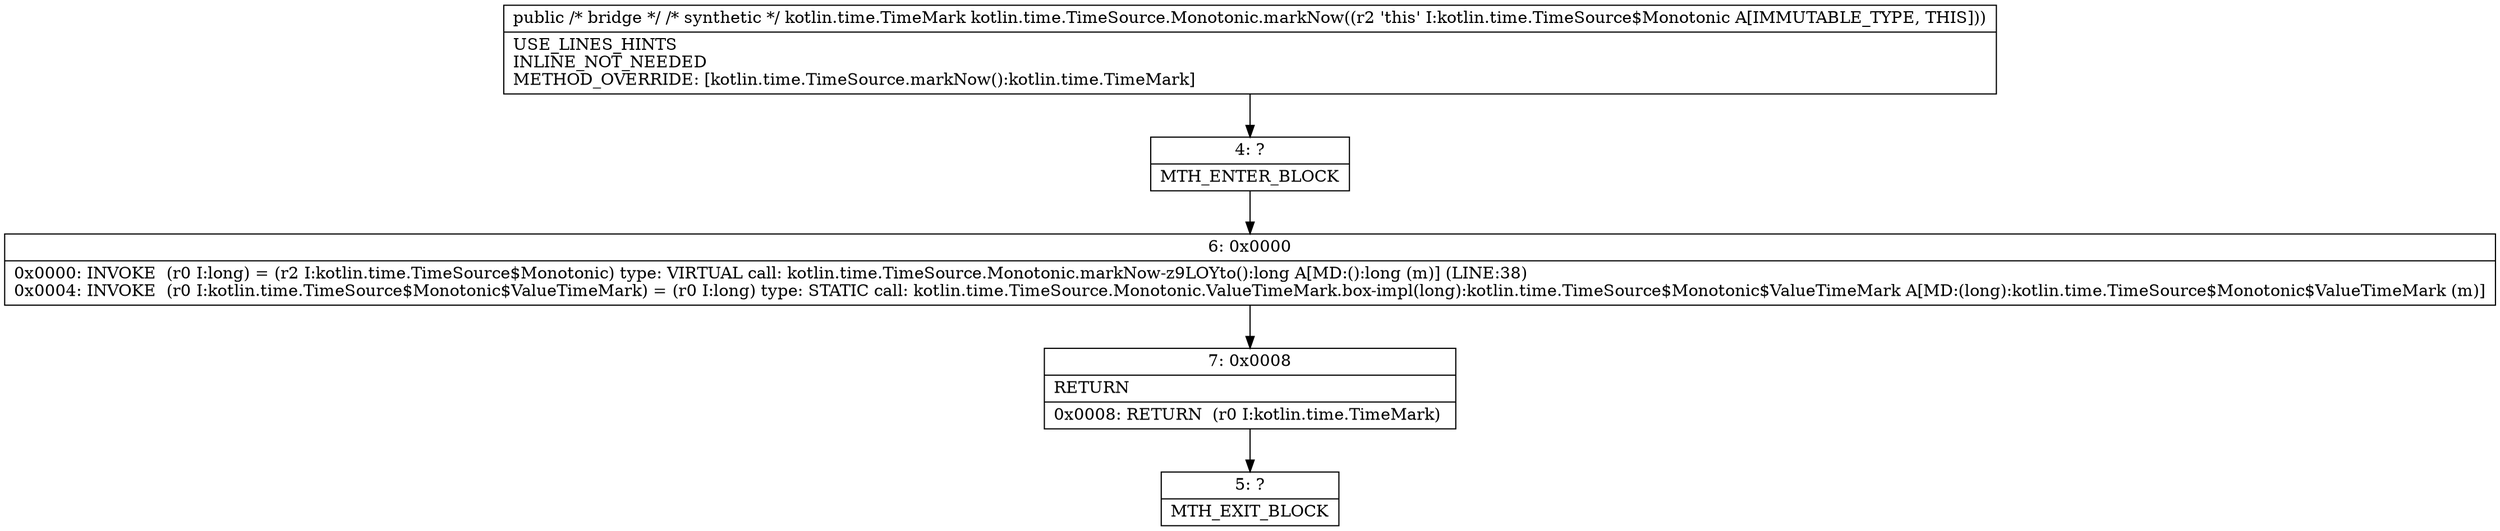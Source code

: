 digraph "CFG forkotlin.time.TimeSource.Monotonic.markNow()Lkotlin\/time\/TimeMark;" {
Node_4 [shape=record,label="{4\:\ ?|MTH_ENTER_BLOCK\l}"];
Node_6 [shape=record,label="{6\:\ 0x0000|0x0000: INVOKE  (r0 I:long) = (r2 I:kotlin.time.TimeSource$Monotonic) type: VIRTUAL call: kotlin.time.TimeSource.Monotonic.markNow\-z9LOYto():long A[MD:():long (m)] (LINE:38)\l0x0004: INVOKE  (r0 I:kotlin.time.TimeSource$Monotonic$ValueTimeMark) = (r0 I:long) type: STATIC call: kotlin.time.TimeSource.Monotonic.ValueTimeMark.box\-impl(long):kotlin.time.TimeSource$Monotonic$ValueTimeMark A[MD:(long):kotlin.time.TimeSource$Monotonic$ValueTimeMark (m)]\l}"];
Node_7 [shape=record,label="{7\:\ 0x0008|RETURN\l|0x0008: RETURN  (r0 I:kotlin.time.TimeMark) \l}"];
Node_5 [shape=record,label="{5\:\ ?|MTH_EXIT_BLOCK\l}"];
MethodNode[shape=record,label="{public \/* bridge *\/ \/* synthetic *\/ kotlin.time.TimeMark kotlin.time.TimeSource.Monotonic.markNow((r2 'this' I:kotlin.time.TimeSource$Monotonic A[IMMUTABLE_TYPE, THIS]))  | USE_LINES_HINTS\lINLINE_NOT_NEEDED\lMETHOD_OVERRIDE: [kotlin.time.TimeSource.markNow():kotlin.time.TimeMark]\l}"];
MethodNode -> Node_4;Node_4 -> Node_6;
Node_6 -> Node_7;
Node_7 -> Node_5;
}

